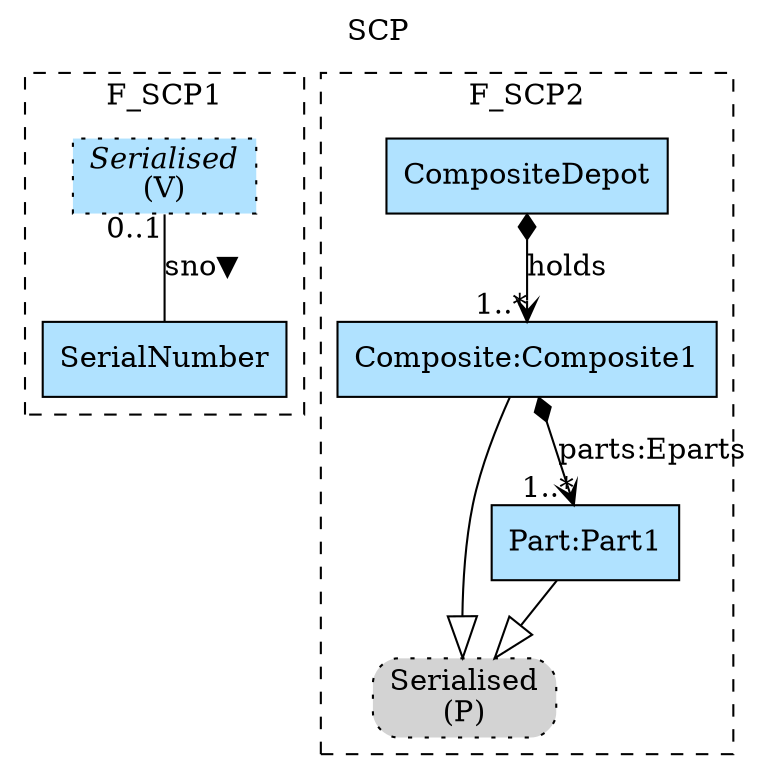 digraph {graph[label=SCP,labelloc=tl,labelfontsize=12];
subgraph cluster_F_SCP1{style=dashed;label=F_SCP1;
"Serialised"[shape=record,fillcolor=lightskyblue1,style ="filled,dotted",label=<{<I>Serialised</I><br/>(V)}>];
"SerialNumber"[shape=record,fillcolor=lightskyblue1,style = filled,label="SerialNumber"];

"Serialised"->"SerialNumber"[label="sno▼",dir=none,taillabel="0..1",headlabel=""];

}
subgraph cluster_F_SCP2{style=dashed;label=F_SCP2;
"PSerialised"[shape=box,fillcolor=lightgray,style ="rounded,filled,dotted",label=<Serialised<br/>(P)>];
"Composite"[shape=record,fillcolor=lightskyblue1,style = filled,label="Composite:Composite1"];
"Part"[shape=record,fillcolor=lightskyblue1,style = filled,label="Part:Part1"];
"CompositeDepot"[shape=record,fillcolor=lightskyblue1,style = filled,label="CompositeDepot"];

"Composite"->"PSerialised"[arrowhead=onormal,arrowsize=2.0];
"Part"->"PSerialised"[arrowhead=onormal,arrowsize=2.0];
"Composite"->"Part"[label="parts:Eparts",arrowhead=vee,arrowtail=diamond,dir=both,headlabel="1..*"];
"CompositeDepot"->"Composite"[label="holds",arrowhead=vee,arrowtail=diamond,dir=both,headlabel="1..*"];

}

}